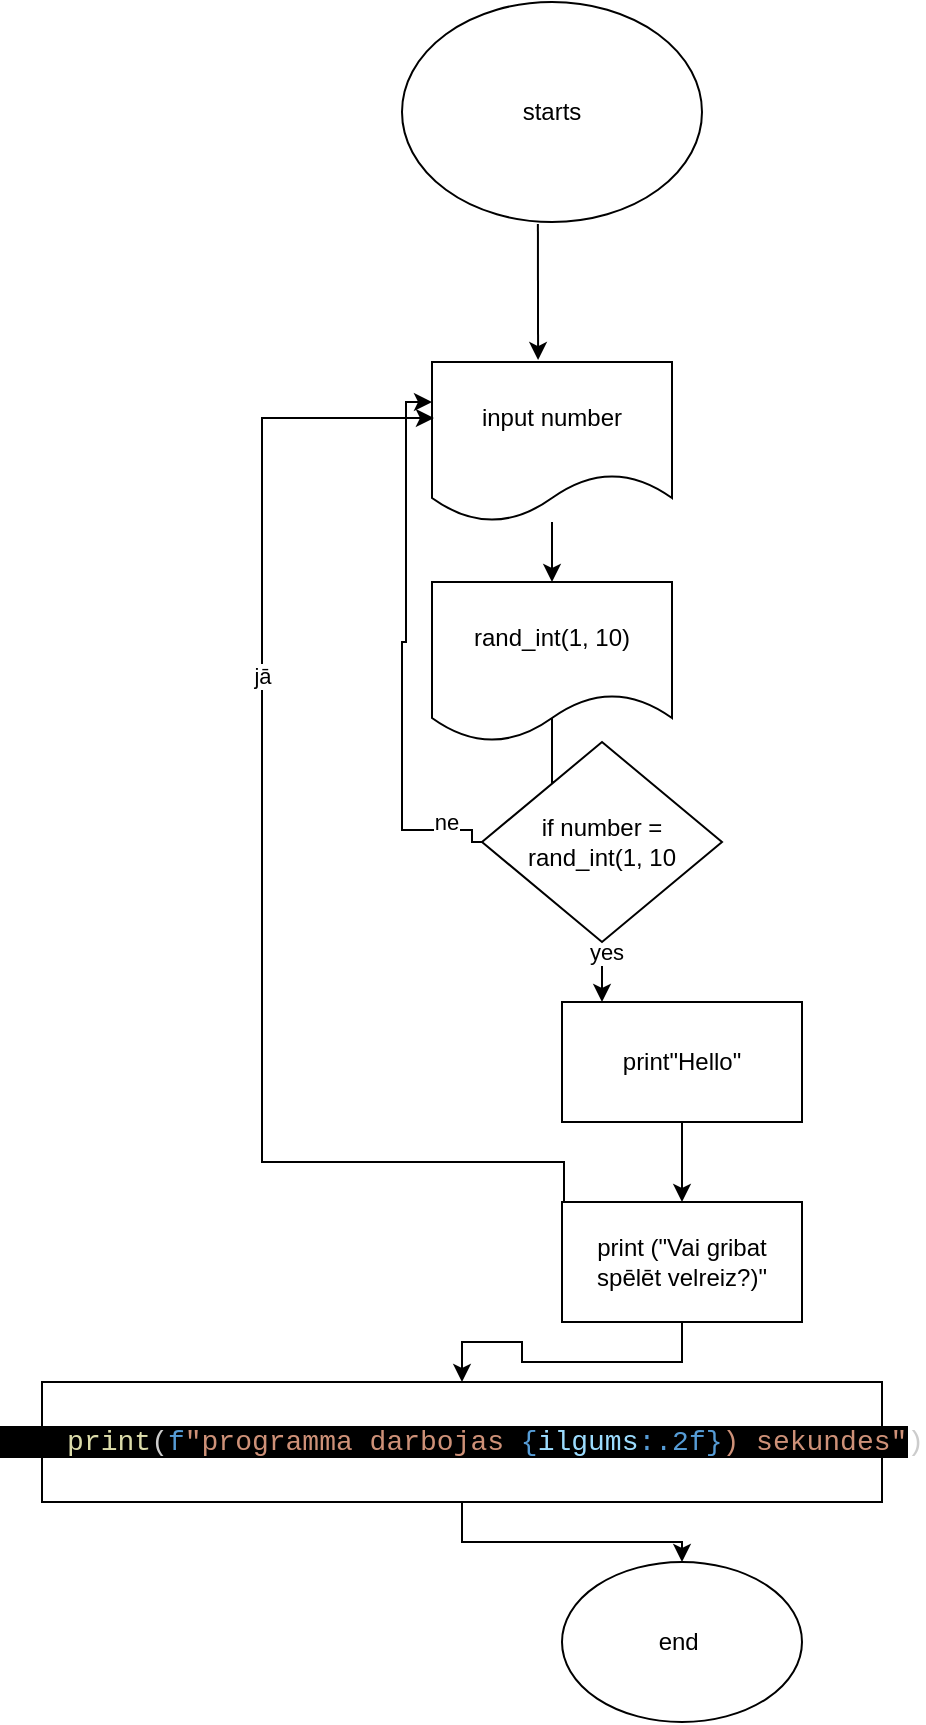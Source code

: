 <mxfile version="27.0.6">
  <diagram name="Lapa-1" id="9_UKy8fTlPYnENp0dpBw">
    <mxGraphModel dx="1426" dy="777" grid="1" gridSize="10" guides="1" tooltips="1" connect="1" arrows="1" fold="1" page="1" pageScale="1" pageWidth="827" pageHeight="1169" math="0" shadow="0">
      <root>
        <mxCell id="0" />
        <mxCell id="1" parent="0" />
        <mxCell id="go2D2ULGRJIcTLKAe3lB-1" value="starts" style="ellipse;whiteSpace=wrap;html=1;" parent="1" vertex="1">
          <mxGeometry x="540" y="140" width="150" height="110" as="geometry" />
        </mxCell>
        <mxCell id="go2D2ULGRJIcTLKAe3lB-2" value="" style="endArrow=classic;html=1;rounded=0;exitX=0.453;exitY=1.009;exitDx=0;exitDy=0;exitPerimeter=0;entryX=0.442;entryY=-0.012;entryDx=0;entryDy=0;entryPerimeter=0;" parent="1" source="go2D2ULGRJIcTLKAe3lB-1" target="go2D2ULGRJIcTLKAe3lB-3" edge="1">
          <mxGeometry width="50" height="50" relative="1" as="geometry">
            <mxPoint x="580" y="300" as="sourcePoint" />
            <mxPoint x="608" y="320" as="targetPoint" />
          </mxGeometry>
        </mxCell>
        <mxCell id="go2D2ULGRJIcTLKAe3lB-43" style="edgeStyle=orthogonalEdgeStyle;rounded=0;orthogonalLoop=1;jettySize=auto;html=1;entryX=0.5;entryY=0;entryDx=0;entryDy=0;" parent="1" source="go2D2ULGRJIcTLKAe3lB-3" target="go2D2ULGRJIcTLKAe3lB-23" edge="1">
          <mxGeometry relative="1" as="geometry" />
        </mxCell>
        <mxCell id="go2D2ULGRJIcTLKAe3lB-3" value="input number" style="shape=document;whiteSpace=wrap;html=1;boundedLbl=1;" parent="1" vertex="1">
          <mxGeometry x="555" y="320" width="120" height="80" as="geometry" />
        </mxCell>
        <mxCell id="go2D2ULGRJIcTLKAe3lB-24" style="edgeStyle=orthogonalEdgeStyle;rounded=0;orthogonalLoop=1;jettySize=auto;html=1;exitX=0.5;exitY=0.813;exitDx=0;exitDy=0;exitPerimeter=0;" parent="1" source="go2D2ULGRJIcTLKAe3lB-23" target="go2D2ULGRJIcTLKAe3lB-25" edge="1">
          <mxGeometry relative="1" as="geometry">
            <mxPoint x="615" y="560" as="targetPoint" />
          </mxGeometry>
        </mxCell>
        <mxCell id="go2D2ULGRJIcTLKAe3lB-23" value="rand_int(1, 10)" style="shape=document;whiteSpace=wrap;html=1;boundedLbl=1;" parent="1" vertex="1">
          <mxGeometry x="555" y="430" width="120" height="80" as="geometry" />
        </mxCell>
        <mxCell id="go2D2ULGRJIcTLKAe3lB-27" style="edgeStyle=orthogonalEdgeStyle;rounded=0;orthogonalLoop=1;jettySize=auto;html=1;" parent="1" source="go2D2ULGRJIcTLKAe3lB-25" target="go2D2ULGRJIcTLKAe3lB-28" edge="1">
          <mxGeometry relative="1" as="geometry">
            <mxPoint x="680" y="630" as="targetPoint" />
            <Array as="points">
              <mxPoint x="680" y="560" />
            </Array>
          </mxGeometry>
        </mxCell>
        <mxCell id="go2D2ULGRJIcTLKAe3lB-33" value="yes" style="edgeLabel;html=1;align=center;verticalAlign=middle;resizable=0;points=[];" parent="go2D2ULGRJIcTLKAe3lB-27" vertex="1" connectable="0">
          <mxGeometry x="-0.671" y="2" relative="1" as="geometry">
            <mxPoint as="offset" />
          </mxGeometry>
        </mxCell>
        <mxCell id="go2D2ULGRJIcTLKAe3lB-25" value="if number = rand_int(1, 10" style="rhombus;whiteSpace=wrap;html=1;" parent="1" vertex="1">
          <mxGeometry x="580" y="510" width="120" height="100" as="geometry" />
        </mxCell>
        <mxCell id="go2D2ULGRJIcTLKAe3lB-26" style="edgeStyle=orthogonalEdgeStyle;rounded=0;orthogonalLoop=1;jettySize=auto;html=1;entryX=0;entryY=0.25;entryDx=0;entryDy=0;exitX=0;exitY=0.5;exitDx=0;exitDy=0;" parent="1" source="go2D2ULGRJIcTLKAe3lB-25" target="go2D2ULGRJIcTLKAe3lB-3" edge="1">
          <mxGeometry relative="1" as="geometry">
            <mxPoint x="570" y="554" as="sourcePoint" />
            <mxPoint x="542.04" y="330" as="targetPoint" />
            <Array as="points">
              <mxPoint x="575" y="554" />
              <mxPoint x="540" y="554" />
              <mxPoint x="540" y="460" />
              <mxPoint x="542" y="460" />
              <mxPoint x="542" y="340" />
            </Array>
          </mxGeometry>
        </mxCell>
        <mxCell id="go2D2ULGRJIcTLKAe3lB-34" value="ne" style="edgeLabel;html=1;align=center;verticalAlign=middle;resizable=0;points=[];" parent="go2D2ULGRJIcTLKAe3lB-26" vertex="1" connectable="0">
          <mxGeometry x="-0.822" y="-4" relative="1" as="geometry">
            <mxPoint as="offset" />
          </mxGeometry>
        </mxCell>
        <mxCell id="go2D2ULGRJIcTLKAe3lB-44" value="" style="edgeStyle=orthogonalEdgeStyle;rounded=0;orthogonalLoop=1;jettySize=auto;html=1;" parent="1" source="go2D2ULGRJIcTLKAe3lB-28" target="go2D2ULGRJIcTLKAe3lB-29" edge="1">
          <mxGeometry relative="1" as="geometry" />
        </mxCell>
        <mxCell id="go2D2ULGRJIcTLKAe3lB-28" value="print&quot;Hello&quot;" style="rounded=0;whiteSpace=wrap;html=1;" parent="1" vertex="1">
          <mxGeometry x="620" y="640" width="120" height="60" as="geometry" />
        </mxCell>
        <mxCell id="QVAKWR_xxO9vAshYfP8f-2" value="" style="edgeStyle=orthogonalEdgeStyle;rounded=0;orthogonalLoop=1;jettySize=auto;html=1;" edge="1" parent="1" source="go2D2ULGRJIcTLKAe3lB-29" target="QVAKWR_xxO9vAshYfP8f-1">
          <mxGeometry relative="1" as="geometry" />
        </mxCell>
        <mxCell id="go2D2ULGRJIcTLKAe3lB-29" value="print (&quot;Vai gribat spēlēt velreiz?)&quot;" style="rounded=0;whiteSpace=wrap;html=1;" parent="1" vertex="1">
          <mxGeometry x="620" y="740" width="120" height="60" as="geometry" />
        </mxCell>
        <mxCell id="go2D2ULGRJIcTLKAe3lB-31" value="end&amp;nbsp;" style="ellipse;whiteSpace=wrap;html=1;" parent="1" vertex="1">
          <mxGeometry x="620" y="920" width="120" height="80" as="geometry" />
        </mxCell>
        <mxCell id="go2D2ULGRJIcTLKAe3lB-40" style="edgeStyle=orthogonalEdgeStyle;rounded=0;orthogonalLoop=1;jettySize=auto;html=1;entryX=0.008;entryY=0.35;entryDx=0;entryDy=0;entryPerimeter=0;" parent="1" target="go2D2ULGRJIcTLKAe3lB-3" edge="1">
          <mxGeometry relative="1" as="geometry">
            <mxPoint x="620" y="740" as="sourcePoint" />
            <mxPoint x="500.04" y="360" as="targetPoint" />
            <Array as="points">
              <mxPoint x="621" y="740" />
              <mxPoint x="621" y="720" />
              <mxPoint x="470" y="720" />
              <mxPoint x="470" y="348" />
            </Array>
          </mxGeometry>
        </mxCell>
        <mxCell id="go2D2ULGRJIcTLKAe3lB-41" value="jā" style="edgeLabel;html=1;align=center;verticalAlign=middle;resizable=0;points=[];" parent="go2D2ULGRJIcTLKAe3lB-40" vertex="1" connectable="0">
          <mxGeometry x="0.318" relative="1" as="geometry">
            <mxPoint as="offset" />
          </mxGeometry>
        </mxCell>
        <mxCell id="QVAKWR_xxO9vAshYfP8f-3" value="" style="edgeStyle=orthogonalEdgeStyle;rounded=0;orthogonalLoop=1;jettySize=auto;html=1;" edge="1" parent="1" source="QVAKWR_xxO9vAshYfP8f-1" target="go2D2ULGRJIcTLKAe3lB-31">
          <mxGeometry relative="1" as="geometry" />
        </mxCell>
        <mxCell id="QVAKWR_xxO9vAshYfP8f-1" value="&lt;div style=&quot;color: rgb(204, 204, 204); font-family: Consolas, &amp;quot;Courier New&amp;quot;, monospace; font-size: 14px; line-height: 19px; white-space: pre;&quot;&gt;&lt;div style=&quot;line-height: 19px;&quot;&gt;&lt;div style=&quot;background-color: light-dark(rgb(31, 31, 31), rgb(210, 210, 210));&quot;&gt;&lt;/div&gt;&lt;div style=&quot;&quot;&gt;&lt;span&gt;&lt;span style=&quot;background-color: rgb(0, 0, 0);&quot;&gt;&amp;nbsp; &amp;nbsp; &lt;span style=&quot;color: rgb(220, 220, 170);&quot;&gt;print&lt;/span&gt;(&lt;span style=&quot;color: rgb(86, 156, 214);&quot;&gt;f&lt;/span&gt;&lt;span style=&quot;color: rgb(206, 145, 120);&quot;&gt;&quot;programma darbojas &lt;/span&gt;&lt;span style=&quot;color: rgb(86, 156, 214);&quot;&gt;{&lt;/span&gt;&lt;span style=&quot;color: rgb(156, 220, 254);&quot;&gt;ilgums&lt;/span&gt;&lt;span style=&quot;color: rgb(86, 156, 214);&quot;&gt;:.2f}&lt;/span&gt;&lt;span style=&quot;color: rgb(206, 145, 120);&quot;&gt;) sekundes&quot;&lt;/span&gt;&lt;/span&gt;)&lt;/span&gt;&lt;/div&gt;&lt;/div&gt;&lt;/div&gt;" style="whiteSpace=wrap;html=1;rounded=0;" vertex="1" parent="1">
          <mxGeometry x="360" y="830" width="420" height="60" as="geometry" />
        </mxCell>
      </root>
    </mxGraphModel>
  </diagram>
</mxfile>
